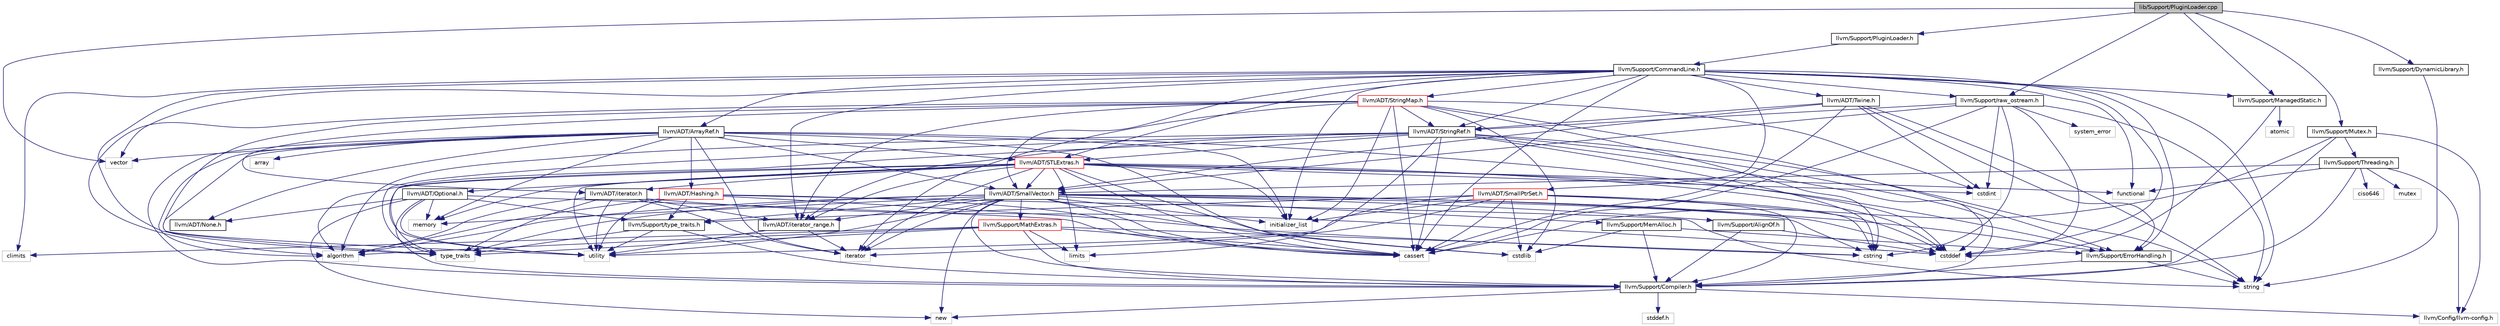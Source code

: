 digraph "lib/Support/PluginLoader.cpp"
{
 // LATEX_PDF_SIZE
  bgcolor="transparent";
  edge [fontname="Helvetica",fontsize="10",labelfontname="Helvetica",labelfontsize="10"];
  node [fontname="Helvetica",fontsize="10",shape="box"];
  Node1 [label="lib/Support/PluginLoader.cpp",height=0.2,width=0.4,color="black", fillcolor="grey75", style="filled", fontcolor="black",tooltip=" "];
  Node1 -> Node2 [color="midnightblue",fontsize="10",style="solid",fontname="Helvetica"];
  Node2 [label="llvm/Support/PluginLoader.h",height=0.2,width=0.4,color="black",URL="$PluginLoader_8h.html",tooltip=" "];
  Node2 -> Node3 [color="midnightblue",fontsize="10",style="solid",fontname="Helvetica"];
  Node3 [label="llvm/Support/CommandLine.h",height=0.2,width=0.4,color="black",URL="$CommandLine_8h.html",tooltip=" "];
  Node3 -> Node4 [color="midnightblue",fontsize="10",style="solid",fontname="Helvetica"];
  Node4 [label="llvm/ADT/ArrayRef.h",height=0.2,width=0.4,color="black",URL="$ArrayRef_8h.html",tooltip=" "];
  Node4 -> Node5 [color="midnightblue",fontsize="10",style="solid",fontname="Helvetica"];
  Node5 [label="llvm/ADT/Hashing.h",height=0.2,width=0.4,color="red",URL="$Hashing_8h.html",tooltip=" "];
  Node5 -> Node22 [color="midnightblue",fontsize="10",style="solid",fontname="Helvetica"];
  Node22 [label="llvm/Support/type_traits.h",height=0.2,width=0.4,color="black",URL="$type__traits_8h.html",tooltip=" "];
  Node22 -> Node18 [color="midnightblue",fontsize="10",style="solid",fontname="Helvetica"];
  Node18 [label="llvm/Support/Compiler.h",height=0.2,width=0.4,color="black",URL="$Compiler_8h.html",tooltip=" "];
  Node18 -> Node19 [color="midnightblue",fontsize="10",style="solid",fontname="Helvetica"];
  Node19 [label="llvm/Config/llvm-config.h",height=0.2,width=0.4,color="grey75",tooltip=" "];
  Node18 -> Node20 [color="midnightblue",fontsize="10",style="solid",fontname="Helvetica"];
  Node20 [label="new",height=0.2,width=0.4,color="grey75",tooltip=" "];
  Node18 -> Node21 [color="midnightblue",fontsize="10",style="solid",fontname="Helvetica"];
  Node21 [label="stddef.h",height=0.2,width=0.4,color="grey75",tooltip=" "];
  Node22 -> Node23 [color="midnightblue",fontsize="10",style="solid",fontname="Helvetica"];
  Node23 [label="type_traits",height=0.2,width=0.4,color="grey75",tooltip=" "];
  Node22 -> Node24 [color="midnightblue",fontsize="10",style="solid",fontname="Helvetica"];
  Node24 [label="utility",height=0.2,width=0.4,color="grey75",tooltip=" "];
  Node5 -> Node34 [color="midnightblue",fontsize="10",style="solid",fontname="Helvetica"];
  Node34 [label="algorithm",height=0.2,width=0.4,color="grey75",tooltip=" "];
  Node5 -> Node25 [color="midnightblue",fontsize="10",style="solid",fontname="Helvetica"];
  Node25 [label="cassert",height=0.2,width=0.4,color="grey75",tooltip=" "];
  Node5 -> Node36 [color="midnightblue",fontsize="10",style="solid",fontname="Helvetica"];
  Node36 [label="cstring",height=0.2,width=0.4,color="grey75",tooltip=" "];
  Node5 -> Node40 [color="midnightblue",fontsize="10",style="solid",fontname="Helvetica"];
  Node40 [label="string",height=0.2,width=0.4,color="grey75",tooltip=" "];
  Node5 -> Node24 [color="midnightblue",fontsize="10",style="solid",fontname="Helvetica"];
  Node4 -> Node17 [color="midnightblue",fontsize="10",style="solid",fontname="Helvetica"];
  Node17 [label="llvm/ADT/None.h",height=0.2,width=0.4,color="black",URL="$None_8h.html",tooltip=" "];
  Node4 -> Node27 [color="midnightblue",fontsize="10",style="solid",fontname="Helvetica"];
  Node27 [label="llvm/ADT/SmallVector.h",height=0.2,width=0.4,color="black",URL="$SmallVector_8h.html",tooltip=" "];
  Node27 -> Node28 [color="midnightblue",fontsize="10",style="solid",fontname="Helvetica"];
  Node28 [label="llvm/ADT/iterator_range.h",height=0.2,width=0.4,color="black",URL="$iterator__range_8h.html",tooltip="This provides a very simple, boring adaptor for a begin and end iterator into a range type."];
  Node28 -> Node29 [color="midnightblue",fontsize="10",style="solid",fontname="Helvetica"];
  Node29 [label="iterator",height=0.2,width=0.4,color="grey75",tooltip=" "];
  Node28 -> Node24 [color="midnightblue",fontsize="10",style="solid",fontname="Helvetica"];
  Node27 -> Node30 [color="midnightblue",fontsize="10",style="solid",fontname="Helvetica"];
  Node30 [label="llvm/Support/AlignOf.h",height=0.2,width=0.4,color="black",URL="$AlignOf_8h.html",tooltip=" "];
  Node30 -> Node18 [color="midnightblue",fontsize="10",style="solid",fontname="Helvetica"];
  Node30 -> Node31 [color="midnightblue",fontsize="10",style="solid",fontname="Helvetica"];
  Node31 [label="cstddef",height=0.2,width=0.4,color="grey75",tooltip=" "];
  Node27 -> Node18 [color="midnightblue",fontsize="10",style="solid",fontname="Helvetica"];
  Node27 -> Node32 [color="midnightblue",fontsize="10",style="solid",fontname="Helvetica"];
  Node32 [label="llvm/Support/MathExtras.h",height=0.2,width=0.4,color="red",URL="$MathExtras_8h.html",tooltip=" "];
  Node32 -> Node18 [color="midnightblue",fontsize="10",style="solid",fontname="Helvetica"];
  Node32 -> Node34 [color="midnightblue",fontsize="10",style="solid",fontname="Helvetica"];
  Node32 -> Node25 [color="midnightblue",fontsize="10",style="solid",fontname="Helvetica"];
  Node32 -> Node35 [color="midnightblue",fontsize="10",style="solid",fontname="Helvetica"];
  Node35 [label="climits",height=0.2,width=0.4,color="grey75",tooltip=" "];
  Node32 -> Node36 [color="midnightblue",fontsize="10",style="solid",fontname="Helvetica"];
  Node32 -> Node37 [color="midnightblue",fontsize="10",style="solid",fontname="Helvetica"];
  Node37 [label="limits",height=0.2,width=0.4,color="grey75",tooltip=" "];
  Node32 -> Node23 [color="midnightblue",fontsize="10",style="solid",fontname="Helvetica"];
  Node27 -> Node38 [color="midnightblue",fontsize="10",style="solid",fontname="Helvetica"];
  Node38 [label="llvm/Support/MemAlloc.h",height=0.2,width=0.4,color="black",URL="$MemAlloc_8h.html",tooltip="This file defines counterparts of C library allocation functions defined in the namespace 'std'."];
  Node38 -> Node18 [color="midnightblue",fontsize="10",style="solid",fontname="Helvetica"];
  Node38 -> Node39 [color="midnightblue",fontsize="10",style="solid",fontname="Helvetica"];
  Node39 [label="llvm/Support/ErrorHandling.h",height=0.2,width=0.4,color="black",URL="$llvm_2Support_2ErrorHandling_8h.html",tooltip=" "];
  Node39 -> Node18 [color="midnightblue",fontsize="10",style="solid",fontname="Helvetica"];
  Node39 -> Node40 [color="midnightblue",fontsize="10",style="solid",fontname="Helvetica"];
  Node38 -> Node41 [color="midnightblue",fontsize="10",style="solid",fontname="Helvetica"];
  Node41 [label="cstdlib",height=0.2,width=0.4,color="grey75",tooltip=" "];
  Node27 -> Node22 [color="midnightblue",fontsize="10",style="solid",fontname="Helvetica"];
  Node27 -> Node39 [color="midnightblue",fontsize="10",style="solid",fontname="Helvetica"];
  Node27 -> Node34 [color="midnightblue",fontsize="10",style="solid",fontname="Helvetica"];
  Node27 -> Node25 [color="midnightblue",fontsize="10",style="solid",fontname="Helvetica"];
  Node27 -> Node31 [color="midnightblue",fontsize="10",style="solid",fontname="Helvetica"];
  Node27 -> Node41 [color="midnightblue",fontsize="10",style="solid",fontname="Helvetica"];
  Node27 -> Node36 [color="midnightblue",fontsize="10",style="solid",fontname="Helvetica"];
  Node27 -> Node42 [color="midnightblue",fontsize="10",style="solid",fontname="Helvetica"];
  Node42 [label="initializer_list",height=0.2,width=0.4,color="grey75",tooltip=" "];
  Node27 -> Node29 [color="midnightblue",fontsize="10",style="solid",fontname="Helvetica"];
  Node27 -> Node26 [color="midnightblue",fontsize="10",style="solid",fontname="Helvetica"];
  Node26 [label="memory",height=0.2,width=0.4,color="grey75",tooltip=" "];
  Node27 -> Node20 [color="midnightblue",fontsize="10",style="solid",fontname="Helvetica"];
  Node27 -> Node23 [color="midnightblue",fontsize="10",style="solid",fontname="Helvetica"];
  Node27 -> Node24 [color="midnightblue",fontsize="10",style="solid",fontname="Helvetica"];
  Node4 -> Node15 [color="midnightblue",fontsize="10",style="solid",fontname="Helvetica"];
  Node15 [label="llvm/ADT/STLExtras.h",height=0.2,width=0.4,color="red",URL="$STLExtras_8h.html",tooltip=" "];
  Node15 -> Node16 [color="midnightblue",fontsize="10",style="solid",fontname="Helvetica"];
  Node16 [label="llvm/ADT/Optional.h",height=0.2,width=0.4,color="black",URL="$Optional_8h.html",tooltip=" "];
  Node16 -> Node17 [color="midnightblue",fontsize="10",style="solid",fontname="Helvetica"];
  Node16 -> Node18 [color="midnightblue",fontsize="10",style="solid",fontname="Helvetica"];
  Node16 -> Node22 [color="midnightblue",fontsize="10",style="solid",fontname="Helvetica"];
  Node16 -> Node25 [color="midnightblue",fontsize="10",style="solid",fontname="Helvetica"];
  Node16 -> Node26 [color="midnightblue",fontsize="10",style="solid",fontname="Helvetica"];
  Node16 -> Node20 [color="midnightblue",fontsize="10",style="solid",fontname="Helvetica"];
  Node16 -> Node24 [color="midnightblue",fontsize="10",style="solid",fontname="Helvetica"];
  Node15 -> Node27 [color="midnightblue",fontsize="10",style="solid",fontname="Helvetica"];
  Node15 -> Node43 [color="midnightblue",fontsize="10",style="solid",fontname="Helvetica"];
  Node43 [label="llvm/ADT/iterator.h",height=0.2,width=0.4,color="black",URL="$iterator_8h.html",tooltip=" "];
  Node43 -> Node28 [color="midnightblue",fontsize="10",style="solid",fontname="Helvetica"];
  Node43 -> Node34 [color="midnightblue",fontsize="10",style="solid",fontname="Helvetica"];
  Node43 -> Node31 [color="midnightblue",fontsize="10",style="solid",fontname="Helvetica"];
  Node43 -> Node29 [color="midnightblue",fontsize="10",style="solid",fontname="Helvetica"];
  Node43 -> Node23 [color="midnightblue",fontsize="10",style="solid",fontname="Helvetica"];
  Node43 -> Node24 [color="midnightblue",fontsize="10",style="solid",fontname="Helvetica"];
  Node15 -> Node28 [color="midnightblue",fontsize="10",style="solid",fontname="Helvetica"];
  Node15 -> Node39 [color="midnightblue",fontsize="10",style="solid",fontname="Helvetica"];
  Node15 -> Node34 [color="midnightblue",fontsize="10",style="solid",fontname="Helvetica"];
  Node15 -> Node25 [color="midnightblue",fontsize="10",style="solid",fontname="Helvetica"];
  Node15 -> Node31 [color="midnightblue",fontsize="10",style="solid",fontname="Helvetica"];
  Node15 -> Node45 [color="midnightblue",fontsize="10",style="solid",fontname="Helvetica"];
  Node45 [label="cstdint",height=0.2,width=0.4,color="grey75",tooltip=" "];
  Node15 -> Node41 [color="midnightblue",fontsize="10",style="solid",fontname="Helvetica"];
  Node15 -> Node46 [color="midnightblue",fontsize="10",style="solid",fontname="Helvetica"];
  Node46 [label="functional",height=0.2,width=0.4,color="grey75",tooltip=" "];
  Node15 -> Node42 [color="midnightblue",fontsize="10",style="solid",fontname="Helvetica"];
  Node15 -> Node29 [color="midnightblue",fontsize="10",style="solid",fontname="Helvetica"];
  Node15 -> Node37 [color="midnightblue",fontsize="10",style="solid",fontname="Helvetica"];
  Node15 -> Node26 [color="midnightblue",fontsize="10",style="solid",fontname="Helvetica"];
  Node15 -> Node23 [color="midnightblue",fontsize="10",style="solid",fontname="Helvetica"];
  Node15 -> Node24 [color="midnightblue",fontsize="10",style="solid",fontname="Helvetica"];
  Node4 -> Node18 [color="midnightblue",fontsize="10",style="solid",fontname="Helvetica"];
  Node4 -> Node34 [color="midnightblue",fontsize="10",style="solid",fontname="Helvetica"];
  Node4 -> Node52 [color="midnightblue",fontsize="10",style="solid",fontname="Helvetica"];
  Node52 [label="array",height=0.2,width=0.4,color="grey75",tooltip=" "];
  Node4 -> Node25 [color="midnightblue",fontsize="10",style="solid",fontname="Helvetica"];
  Node4 -> Node31 [color="midnightblue",fontsize="10",style="solid",fontname="Helvetica"];
  Node4 -> Node42 [color="midnightblue",fontsize="10",style="solid",fontname="Helvetica"];
  Node4 -> Node29 [color="midnightblue",fontsize="10",style="solid",fontname="Helvetica"];
  Node4 -> Node26 [color="midnightblue",fontsize="10",style="solid",fontname="Helvetica"];
  Node4 -> Node23 [color="midnightblue",fontsize="10",style="solid",fontname="Helvetica"];
  Node4 -> Node53 [color="midnightblue",fontsize="10",style="solid",fontname="Helvetica"];
  Node53 [label="vector",height=0.2,width=0.4,color="grey75",tooltip=" "];
  Node3 -> Node15 [color="midnightblue",fontsize="10",style="solid",fontname="Helvetica"];
  Node3 -> Node54 [color="midnightblue",fontsize="10",style="solid",fontname="Helvetica"];
  Node54 [label="llvm/ADT/SmallPtrSet.h",height=0.2,width=0.4,color="red",URL="$SmallPtrSet_8h.html",tooltip=" "];
  Node54 -> Node18 [color="midnightblue",fontsize="10",style="solid",fontname="Helvetica"];
  Node54 -> Node22 [color="midnightblue",fontsize="10",style="solid",fontname="Helvetica"];
  Node54 -> Node25 [color="midnightblue",fontsize="10",style="solid",fontname="Helvetica"];
  Node54 -> Node31 [color="midnightblue",fontsize="10",style="solid",fontname="Helvetica"];
  Node54 -> Node41 [color="midnightblue",fontsize="10",style="solid",fontname="Helvetica"];
  Node54 -> Node36 [color="midnightblue",fontsize="10",style="solid",fontname="Helvetica"];
  Node54 -> Node42 [color="midnightblue",fontsize="10",style="solid",fontname="Helvetica"];
  Node54 -> Node29 [color="midnightblue",fontsize="10",style="solid",fontname="Helvetica"];
  Node54 -> Node24 [color="midnightblue",fontsize="10",style="solid",fontname="Helvetica"];
  Node3 -> Node27 [color="midnightblue",fontsize="10",style="solid",fontname="Helvetica"];
  Node3 -> Node13 [color="midnightblue",fontsize="10",style="solid",fontname="Helvetica"];
  Node13 [label="llvm/ADT/StringMap.h",height=0.2,width=0.4,color="red",URL="$StringMap_8h.html",tooltip=" "];
  Node13 -> Node14 [color="midnightblue",fontsize="10",style="solid",fontname="Helvetica"];
  Node14 [label="llvm/ADT/StringRef.h",height=0.2,width=0.4,color="black",URL="$StringRef_8h.html",tooltip=" "];
  Node14 -> Node15 [color="midnightblue",fontsize="10",style="solid",fontname="Helvetica"];
  Node14 -> Node28 [color="midnightblue",fontsize="10",style="solid",fontname="Helvetica"];
  Node14 -> Node18 [color="midnightblue",fontsize="10",style="solid",fontname="Helvetica"];
  Node14 -> Node34 [color="midnightblue",fontsize="10",style="solid",fontname="Helvetica"];
  Node14 -> Node25 [color="midnightblue",fontsize="10",style="solid",fontname="Helvetica"];
  Node14 -> Node31 [color="midnightblue",fontsize="10",style="solid",fontname="Helvetica"];
  Node14 -> Node36 [color="midnightblue",fontsize="10",style="solid",fontname="Helvetica"];
  Node14 -> Node37 [color="midnightblue",fontsize="10",style="solid",fontname="Helvetica"];
  Node14 -> Node40 [color="midnightblue",fontsize="10",style="solid",fontname="Helvetica"];
  Node14 -> Node23 [color="midnightblue",fontsize="10",style="solid",fontname="Helvetica"];
  Node14 -> Node24 [color="midnightblue",fontsize="10",style="solid",fontname="Helvetica"];
  Node13 -> Node43 [color="midnightblue",fontsize="10",style="solid",fontname="Helvetica"];
  Node13 -> Node28 [color="midnightblue",fontsize="10",style="solid",fontname="Helvetica"];
  Node13 -> Node39 [color="midnightblue",fontsize="10",style="solid",fontname="Helvetica"];
  Node13 -> Node34 [color="midnightblue",fontsize="10",style="solid",fontname="Helvetica"];
  Node13 -> Node25 [color="midnightblue",fontsize="10",style="solid",fontname="Helvetica"];
  Node13 -> Node45 [color="midnightblue",fontsize="10",style="solid",fontname="Helvetica"];
  Node13 -> Node41 [color="midnightblue",fontsize="10",style="solid",fontname="Helvetica"];
  Node13 -> Node36 [color="midnightblue",fontsize="10",style="solid",fontname="Helvetica"];
  Node13 -> Node42 [color="midnightblue",fontsize="10",style="solid",fontname="Helvetica"];
  Node13 -> Node29 [color="midnightblue",fontsize="10",style="solid",fontname="Helvetica"];
  Node13 -> Node24 [color="midnightblue",fontsize="10",style="solid",fontname="Helvetica"];
  Node3 -> Node14 [color="midnightblue",fontsize="10",style="solid",fontname="Helvetica"];
  Node3 -> Node57 [color="midnightblue",fontsize="10",style="solid",fontname="Helvetica"];
  Node57 [label="llvm/ADT/Twine.h",height=0.2,width=0.4,color="black",URL="$Twine_8h.html",tooltip=" "];
  Node57 -> Node27 [color="midnightblue",fontsize="10",style="solid",fontname="Helvetica"];
  Node57 -> Node14 [color="midnightblue",fontsize="10",style="solid",fontname="Helvetica"];
  Node57 -> Node39 [color="midnightblue",fontsize="10",style="solid",fontname="Helvetica"];
  Node57 -> Node25 [color="midnightblue",fontsize="10",style="solid",fontname="Helvetica"];
  Node57 -> Node45 [color="midnightblue",fontsize="10",style="solid",fontname="Helvetica"];
  Node57 -> Node40 [color="midnightblue",fontsize="10",style="solid",fontname="Helvetica"];
  Node3 -> Node28 [color="midnightblue",fontsize="10",style="solid",fontname="Helvetica"];
  Node3 -> Node39 [color="midnightblue",fontsize="10",style="solid",fontname="Helvetica"];
  Node3 -> Node58 [color="midnightblue",fontsize="10",style="solid",fontname="Helvetica"];
  Node58 [label="llvm/Support/ManagedStatic.h",height=0.2,width=0.4,color="black",URL="$ManagedStatic_8h.html",tooltip=" "];
  Node58 -> Node59 [color="midnightblue",fontsize="10",style="solid",fontname="Helvetica"];
  Node59 [label="atomic",height=0.2,width=0.4,color="grey75",tooltip=" "];
  Node58 -> Node31 [color="midnightblue",fontsize="10",style="solid",fontname="Helvetica"];
  Node3 -> Node60 [color="midnightblue",fontsize="10",style="solid",fontname="Helvetica"];
  Node60 [label="llvm/Support/raw_ostream.h",height=0.2,width=0.4,color="black",URL="$raw__ostream_8h.html",tooltip=" "];
  Node60 -> Node27 [color="midnightblue",fontsize="10",style="solid",fontname="Helvetica"];
  Node60 -> Node14 [color="midnightblue",fontsize="10",style="solid",fontname="Helvetica"];
  Node60 -> Node25 [color="midnightblue",fontsize="10",style="solid",fontname="Helvetica"];
  Node60 -> Node31 [color="midnightblue",fontsize="10",style="solid",fontname="Helvetica"];
  Node60 -> Node45 [color="midnightblue",fontsize="10",style="solid",fontname="Helvetica"];
  Node60 -> Node36 [color="midnightblue",fontsize="10",style="solid",fontname="Helvetica"];
  Node60 -> Node40 [color="midnightblue",fontsize="10",style="solid",fontname="Helvetica"];
  Node60 -> Node61 [color="midnightblue",fontsize="10",style="solid",fontname="Helvetica"];
  Node61 [label="system_error",height=0.2,width=0.4,color="grey75",tooltip=" "];
  Node3 -> Node25 [color="midnightblue",fontsize="10",style="solid",fontname="Helvetica"];
  Node3 -> Node35 [color="midnightblue",fontsize="10",style="solid",fontname="Helvetica"];
  Node3 -> Node31 [color="midnightblue",fontsize="10",style="solid",fontname="Helvetica"];
  Node3 -> Node46 [color="midnightblue",fontsize="10",style="solid",fontname="Helvetica"];
  Node3 -> Node42 [color="midnightblue",fontsize="10",style="solid",fontname="Helvetica"];
  Node3 -> Node40 [color="midnightblue",fontsize="10",style="solid",fontname="Helvetica"];
  Node3 -> Node23 [color="midnightblue",fontsize="10",style="solid",fontname="Helvetica"];
  Node3 -> Node53 [color="midnightblue",fontsize="10",style="solid",fontname="Helvetica"];
  Node1 -> Node62 [color="midnightblue",fontsize="10",style="solid",fontname="Helvetica"];
  Node62 [label="llvm/Support/DynamicLibrary.h",height=0.2,width=0.4,color="black",URL="$DynamicLibrary_8h.html",tooltip=" "];
  Node62 -> Node40 [color="midnightblue",fontsize="10",style="solid",fontname="Helvetica"];
  Node1 -> Node58 [color="midnightblue",fontsize="10",style="solid",fontname="Helvetica"];
  Node1 -> Node63 [color="midnightblue",fontsize="10",style="solid",fontname="Helvetica"];
  Node63 [label="llvm/Support/Mutex.h",height=0.2,width=0.4,color="black",URL="$Mutex_8h.html",tooltip=" "];
  Node63 -> Node19 [color="midnightblue",fontsize="10",style="solid",fontname="Helvetica"];
  Node63 -> Node18 [color="midnightblue",fontsize="10",style="solid",fontname="Helvetica"];
  Node63 -> Node64 [color="midnightblue",fontsize="10",style="solid",fontname="Helvetica"];
  Node64 [label="llvm/Support/Threading.h",height=0.2,width=0.4,color="black",URL="$Threading_8h.html",tooltip=" "];
  Node64 -> Node27 [color="midnightblue",fontsize="10",style="solid",fontname="Helvetica"];
  Node64 -> Node19 [color="midnightblue",fontsize="10",style="solid",fontname="Helvetica"];
  Node64 -> Node18 [color="midnightblue",fontsize="10",style="solid",fontname="Helvetica"];
  Node64 -> Node65 [color="midnightblue",fontsize="10",style="solid",fontname="Helvetica"];
  Node65 [label="ciso646",height=0.2,width=0.4,color="grey75",tooltip=" "];
  Node64 -> Node46 [color="midnightblue",fontsize="10",style="solid",fontname="Helvetica"];
  Node64 -> Node66 [color="midnightblue",fontsize="10",style="solid",fontname="Helvetica"];
  Node66 [label="mutex",height=0.2,width=0.4,color="grey75",tooltip=" "];
  Node63 -> Node25 [color="midnightblue",fontsize="10",style="solid",fontname="Helvetica"];
  Node1 -> Node60 [color="midnightblue",fontsize="10",style="solid",fontname="Helvetica"];
  Node1 -> Node53 [color="midnightblue",fontsize="10",style="solid",fontname="Helvetica"];
}
